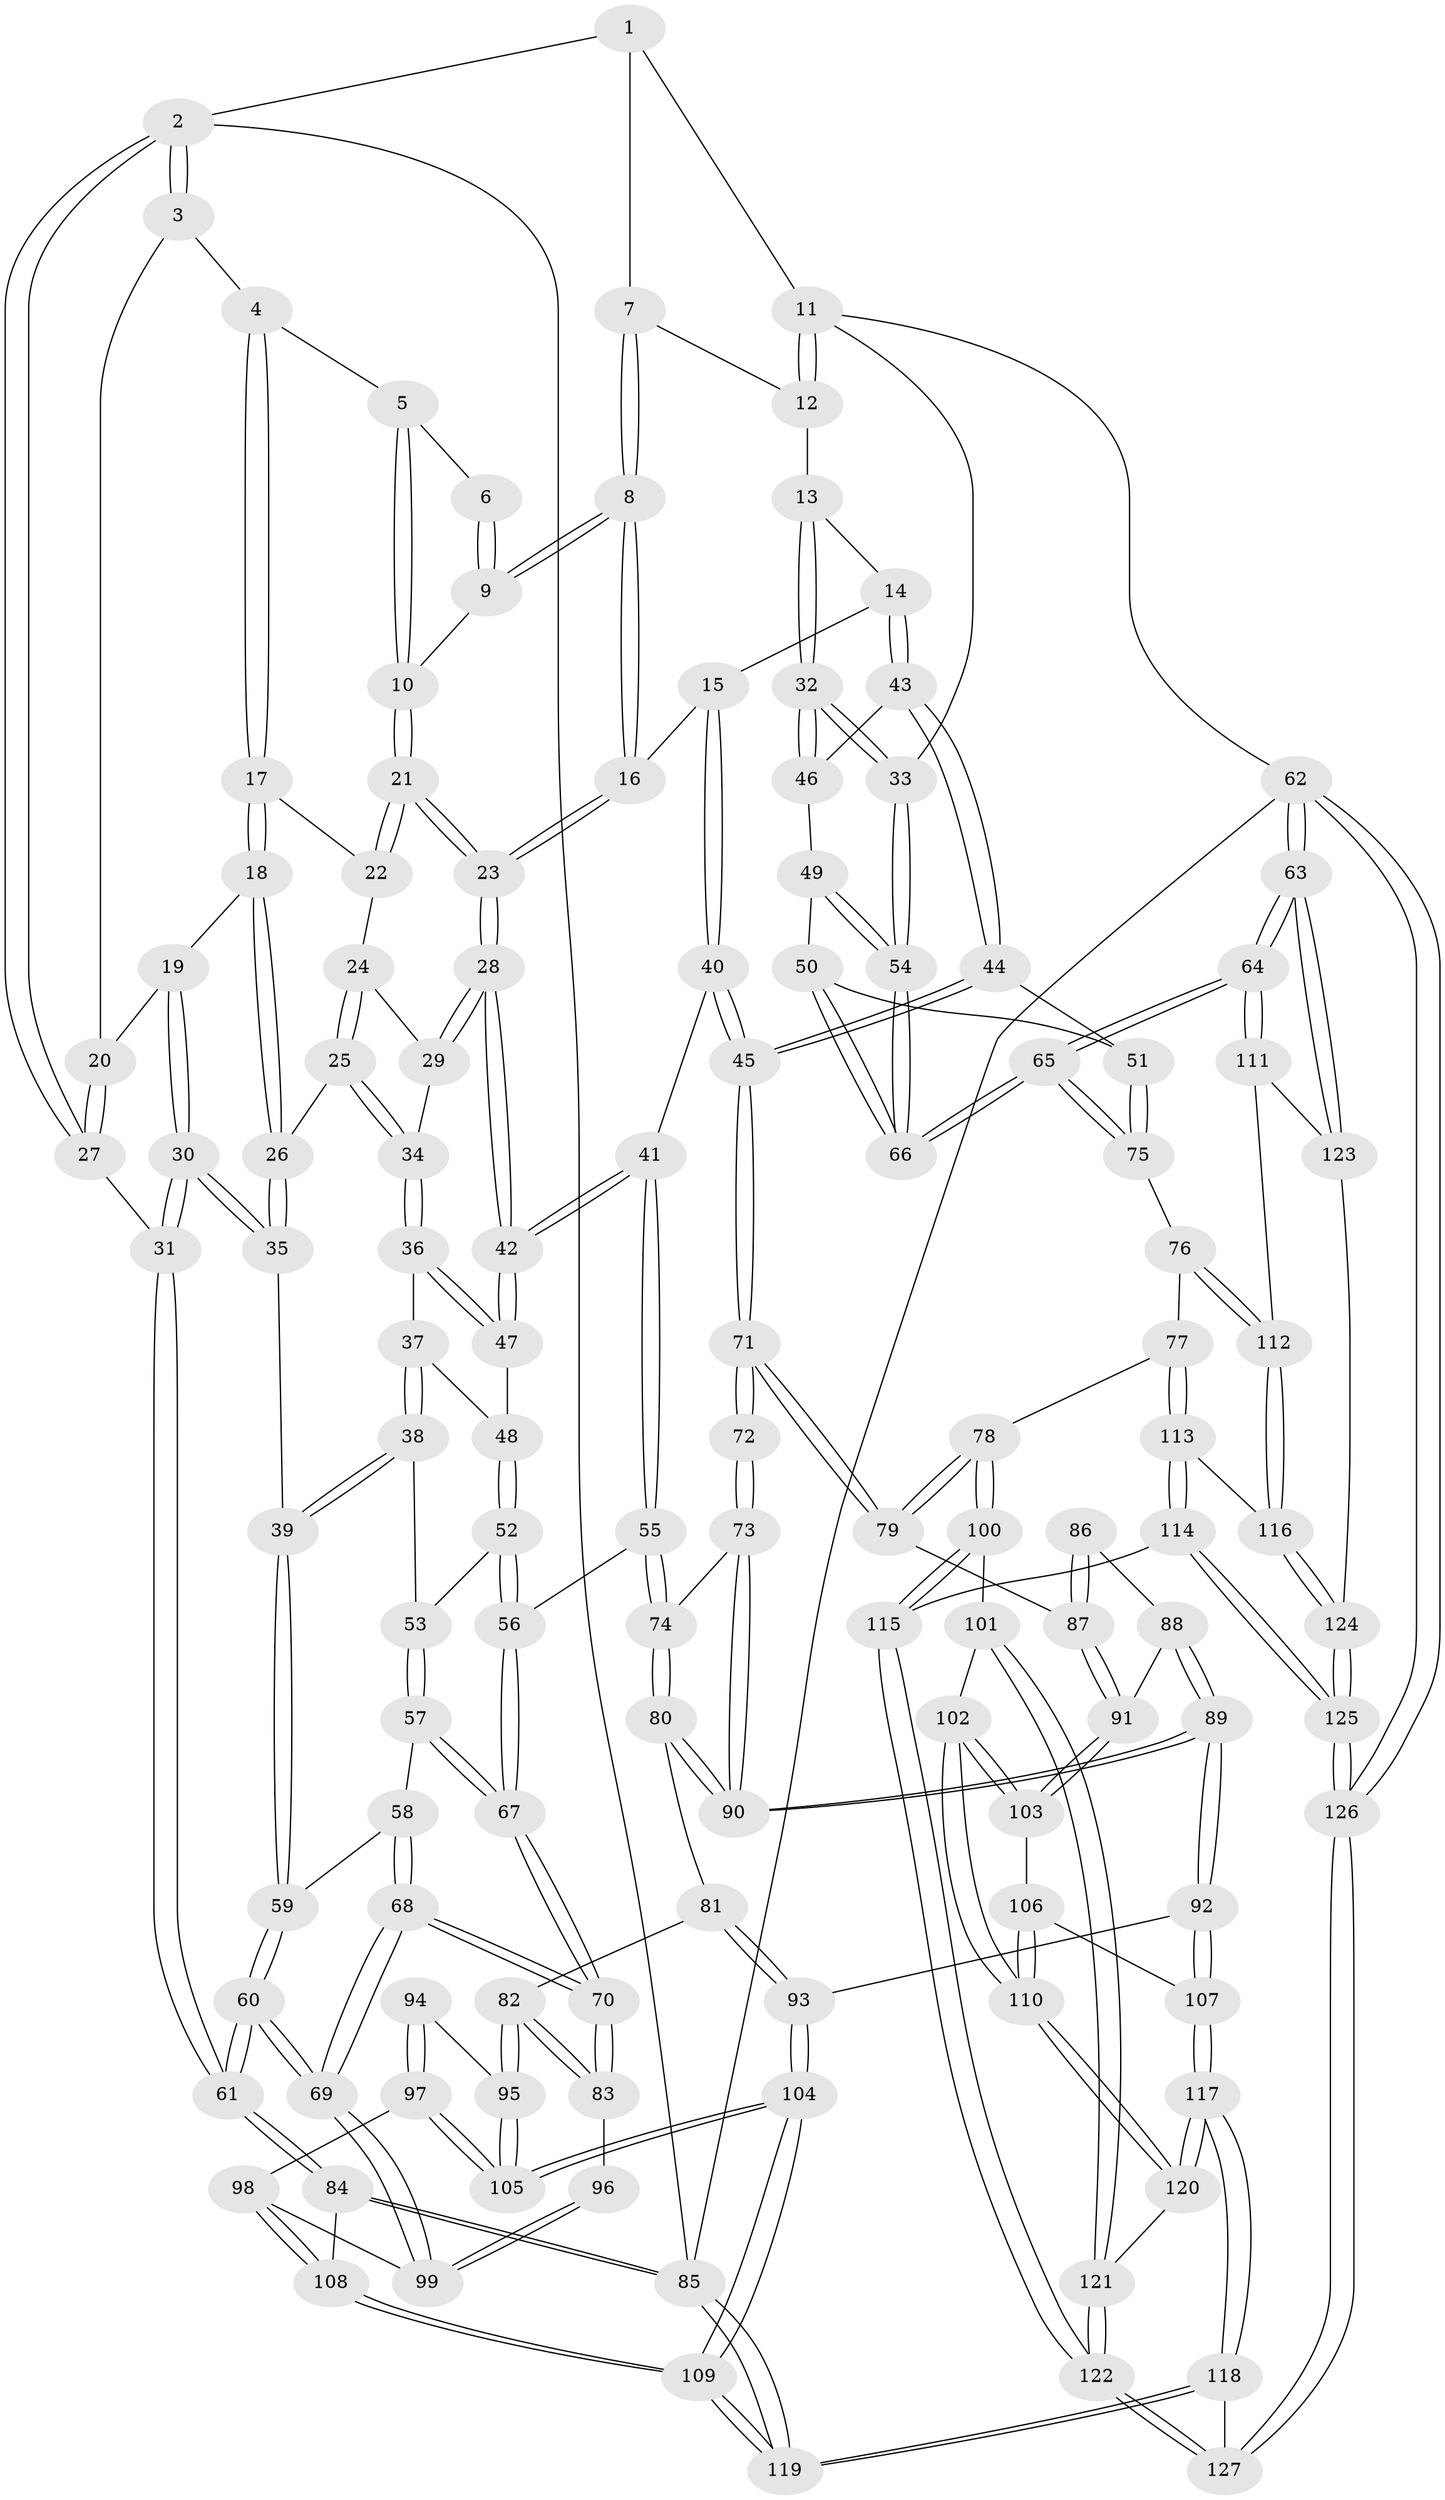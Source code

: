 // Generated by graph-tools (version 1.1) at 2025/02/03/09/25 05:02:00]
// undirected, 127 vertices, 314 edges
graph export_dot {
graph [start="1"]
  node [color=gray90,style=filled];
  1 [pos="+0.8190075171303339+0"];
  2 [pos="+0+0"];
  3 [pos="+0.31219866423384723+0"];
  4 [pos="+0.34643314617512677+0"];
  5 [pos="+0.4291175658242958+0"];
  6 [pos="+0.5238225036711077+0"];
  7 [pos="+0.809199132382179+0"];
  8 [pos="+0.7574021066007369+0.07143855476279017"];
  9 [pos="+0.664881038499162+0.08622072902049435"];
  10 [pos="+0.6643320034357691+0.08636605869733581"];
  11 [pos="+1+0.09644537681859924"];
  12 [pos="+0.9142046348633703+0.05026769527832875"];
  13 [pos="+0.9545085432093232+0.1822014148064211"];
  14 [pos="+0.8224701047532486+0.23448166513473231"];
  15 [pos="+0.7940503931792452+0.21841198566361777"];
  16 [pos="+0.7933592513764889+0.21770667505592906"];
  17 [pos="+0.3497977713663053+0"];
  18 [pos="+0.1808973141670503+0.2187606734557815"];
  19 [pos="+0.11903174322351982+0.17770939058866486"];
  20 [pos="+0.07926150921871607+0.1331507463618513"];
  21 [pos="+0.5463283921211788+0.14274870703033968"];
  22 [pos="+0.4010619674365483+0.01673113829200599"];
  23 [pos="+0.5692652371671814+0.25635637568218633"];
  24 [pos="+0.36314306252989914+0.15134316614314128"];
  25 [pos="+0.2228361972013093+0.23668614072919508"];
  26 [pos="+0.18430653276459127+0.22436380834350658"];
  27 [pos="+0+0.10292703454622851"];
  28 [pos="+0.5159562448665268+0.38195938865260304"];
  29 [pos="+0.38422585011052557+0.2413000986364651"];
  30 [pos="+0+0.3627116232368917"];
  31 [pos="+0+0.3624474357574907"];
  32 [pos="+1+0.20602370371801065"];
  33 [pos="+1+0.2020043126331248"];
  34 [pos="+0.2755891826734128+0.3061599861000414"];
  35 [pos="+0.09742486403961186+0.3793003313694081"];
  36 [pos="+0.276482648157974+0.31329429976675677"];
  37 [pos="+0.24087819553930984+0.3801978520271091"];
  38 [pos="+0.19656255431223704+0.40900630231075946"];
  39 [pos="+0.10741265556904743+0.3882618563270536"];
  40 [pos="+0.6217174527511488+0.4747826207043693"];
  41 [pos="+0.5235370545592305+0.41466660285048484"];
  42 [pos="+0.5157697269359707+0.39624836380646394"];
  43 [pos="+0.8637436787958565+0.34805207988616405"];
  44 [pos="+0.777633914254419+0.5041869740474576"];
  45 [pos="+0.6767564773086862+0.5285182349086294"];
  46 [pos="+0.875190251672876+0.35041076950704003"];
  47 [pos="+0.41130243966295216+0.38720489420420706"];
  48 [pos="+0.3167707207243455+0.41951531444171214"];
  49 [pos="+0.9807693301455002+0.4148862590371381"];
  50 [pos="+0.8887490198773932+0.5174774902610867"];
  51 [pos="+0.784891835049969+0.5076432742241139"];
  52 [pos="+0.2843809171054294+0.5082347839832458"];
  53 [pos="+0.1993872247568354+0.41496833158278124"];
  54 [pos="+1+0.46015190977644865"];
  55 [pos="+0.40501872572074876+0.5481156992787437"];
  56 [pos="+0.2863233915788588+0.5144150820645491"];
  57 [pos="+0.18126767260248572+0.5600816218368126"];
  58 [pos="+0.1143172504107887+0.5394866125395849"];
  59 [pos="+0.10884495194446757+0.4551833194657659"];
  60 [pos="+0+0.6652497883982702"];
  61 [pos="+0+0.6655850461176162"];
  62 [pos="+1+1"];
  63 [pos="+1+1"];
  64 [pos="+1+0.7868990703966201"];
  65 [pos="+1+0.6923901862397872"];
  66 [pos="+1+0.6522591958403746"];
  67 [pos="+0.21137496433189196+0.5823193929322477"];
  68 [pos="+0+0.6335869296102643"];
  69 [pos="+0+0.6644804552489261"];
  70 [pos="+0.22146749757879886+0.6636914832643546"];
  71 [pos="+0.6744313703560257+0.5453474532615766"];
  72 [pos="+0.48012496256089965+0.647814523603548"];
  73 [pos="+0.42270516178548667+0.6476317265294989"];
  74 [pos="+0.39954393993097964+0.6114912803445751"];
  75 [pos="+0.9437476175647578+0.7368191938051841"];
  76 [pos="+0.9277253364032894+0.7460225967241767"];
  77 [pos="+0.8448145615170184+0.7692595612498891"];
  78 [pos="+0.7418566571482536+0.7148688629753828"];
  79 [pos="+0.6747514174586607+0.6271442966859024"];
  80 [pos="+0.2788084997370084+0.6678400127866758"];
  81 [pos="+0.2615941869717237+0.6742718736115905"];
  82 [pos="+0.23181254039406507+0.6763556292935015"];
  83 [pos="+0.22381346921400763+0.6676645131281409"];
  84 [pos="+0+0.7093214817706132"];
  85 [pos="+0+1"];
  86 [pos="+0.5278904451637196+0.6785988659315476"];
  87 [pos="+0.6698026306619191+0.6323928166054704"];
  88 [pos="+0.519384167007639+0.7084482994079193"];
  89 [pos="+0.4360891769332108+0.775325182041757"];
  90 [pos="+0.4336643058110985+0.7604307149407342"];
  91 [pos="+0.6035272784788698+0.7343049051384858"];
  92 [pos="+0.43471347920334313+0.794770890203596"];
  93 [pos="+0.39260714489432635+0.7941579528849595"];
  94 [pos="+0.1496249049355285+0.7421766319172665"];
  95 [pos="+0.23131525187524923+0.6808629272493354"];
  96 [pos="+0.09631870246685098+0.7310299509373487"];
  97 [pos="+0.12025993251909557+0.7917066532205642"];
  98 [pos="+0.10773106500520455+0.793078122859893"];
  99 [pos="+0.05617598675619489+0.7455942441251651"];
  100 [pos="+0.6644109638772498+0.8544331392711393"];
  101 [pos="+0.6513474733832643+0.8544530789833967"];
  102 [pos="+0.6161005974501711+0.8438758671329645"];
  103 [pos="+0.5783981922616758+0.8001281965974868"];
  104 [pos="+0.24838268756150042+0.8347958331495064"];
  105 [pos="+0.23166295086026012+0.8009519888860794"];
  106 [pos="+0.5143385105955884+0.8034645362178728"];
  107 [pos="+0.4428749298015313+0.8056787755912829"];
  108 [pos="+0.0973377189040112+0.9071243097713181"];
  109 [pos="+0.1986895185855399+1"];
  110 [pos="+0.559537827433155+0.9281286695300572"];
  111 [pos="+0.9546676955473982+0.9125485463419577"];
  112 [pos="+0.9255546346662752+0.7995230548946917"];
  113 [pos="+0.7959298601109996+0.8848650915751967"];
  114 [pos="+0.7701096935229145+0.915223401934238"];
  115 [pos="+0.7516369777896337+0.9111099196216774"];
  116 [pos="+0.9089201608435062+0.9169291313360394"];
  117 [pos="+0.43897099152068125+0.9529692362384624"];
  118 [pos="+0.28946511623587784+1"];
  119 [pos="+0.2165226527483908+1"];
  120 [pos="+0.5576867156733526+0.9310724729204687"];
  121 [pos="+0.6248001090165408+0.988451870412609"];
  122 [pos="+0.627915195463544+0.9940924446895928"];
  123 [pos="+0.9274177486327928+0.9369773663966423"];
  124 [pos="+0.9218976793072943+0.9361155683140928"];
  125 [pos="+0.8109959569936976+1"];
  126 [pos="+0.8144618641237104+1"];
  127 [pos="+0.6270386679254163+1"];
  1 -- 2;
  1 -- 7;
  1 -- 11;
  2 -- 3;
  2 -- 3;
  2 -- 27;
  2 -- 27;
  2 -- 85;
  3 -- 4;
  3 -- 20;
  4 -- 5;
  4 -- 17;
  4 -- 17;
  5 -- 6;
  5 -- 10;
  5 -- 10;
  6 -- 9;
  6 -- 9;
  7 -- 8;
  7 -- 8;
  7 -- 12;
  8 -- 9;
  8 -- 9;
  8 -- 16;
  8 -- 16;
  9 -- 10;
  10 -- 21;
  10 -- 21;
  11 -- 12;
  11 -- 12;
  11 -- 33;
  11 -- 62;
  12 -- 13;
  13 -- 14;
  13 -- 32;
  13 -- 32;
  14 -- 15;
  14 -- 43;
  14 -- 43;
  15 -- 16;
  15 -- 40;
  15 -- 40;
  16 -- 23;
  16 -- 23;
  17 -- 18;
  17 -- 18;
  17 -- 22;
  18 -- 19;
  18 -- 26;
  18 -- 26;
  19 -- 20;
  19 -- 30;
  19 -- 30;
  20 -- 27;
  20 -- 27;
  21 -- 22;
  21 -- 22;
  21 -- 23;
  21 -- 23;
  22 -- 24;
  23 -- 28;
  23 -- 28;
  24 -- 25;
  24 -- 25;
  24 -- 29;
  25 -- 26;
  25 -- 34;
  25 -- 34;
  26 -- 35;
  26 -- 35;
  27 -- 31;
  28 -- 29;
  28 -- 29;
  28 -- 42;
  28 -- 42;
  29 -- 34;
  30 -- 31;
  30 -- 31;
  30 -- 35;
  30 -- 35;
  31 -- 61;
  31 -- 61;
  32 -- 33;
  32 -- 33;
  32 -- 46;
  32 -- 46;
  33 -- 54;
  33 -- 54;
  34 -- 36;
  34 -- 36;
  35 -- 39;
  36 -- 37;
  36 -- 47;
  36 -- 47;
  37 -- 38;
  37 -- 38;
  37 -- 48;
  38 -- 39;
  38 -- 39;
  38 -- 53;
  39 -- 59;
  39 -- 59;
  40 -- 41;
  40 -- 45;
  40 -- 45;
  41 -- 42;
  41 -- 42;
  41 -- 55;
  41 -- 55;
  42 -- 47;
  42 -- 47;
  43 -- 44;
  43 -- 44;
  43 -- 46;
  44 -- 45;
  44 -- 45;
  44 -- 51;
  45 -- 71;
  45 -- 71;
  46 -- 49;
  47 -- 48;
  48 -- 52;
  48 -- 52;
  49 -- 50;
  49 -- 54;
  49 -- 54;
  50 -- 51;
  50 -- 66;
  50 -- 66;
  51 -- 75;
  51 -- 75;
  52 -- 53;
  52 -- 56;
  52 -- 56;
  53 -- 57;
  53 -- 57;
  54 -- 66;
  54 -- 66;
  55 -- 56;
  55 -- 74;
  55 -- 74;
  56 -- 67;
  56 -- 67;
  57 -- 58;
  57 -- 67;
  57 -- 67;
  58 -- 59;
  58 -- 68;
  58 -- 68;
  59 -- 60;
  59 -- 60;
  60 -- 61;
  60 -- 61;
  60 -- 69;
  60 -- 69;
  61 -- 84;
  61 -- 84;
  62 -- 63;
  62 -- 63;
  62 -- 126;
  62 -- 126;
  62 -- 85;
  63 -- 64;
  63 -- 64;
  63 -- 123;
  63 -- 123;
  64 -- 65;
  64 -- 65;
  64 -- 111;
  64 -- 111;
  65 -- 66;
  65 -- 66;
  65 -- 75;
  65 -- 75;
  67 -- 70;
  67 -- 70;
  68 -- 69;
  68 -- 69;
  68 -- 70;
  68 -- 70;
  69 -- 99;
  69 -- 99;
  70 -- 83;
  70 -- 83;
  71 -- 72;
  71 -- 72;
  71 -- 79;
  71 -- 79;
  72 -- 73;
  72 -- 73;
  73 -- 74;
  73 -- 90;
  73 -- 90;
  74 -- 80;
  74 -- 80;
  75 -- 76;
  76 -- 77;
  76 -- 112;
  76 -- 112;
  77 -- 78;
  77 -- 113;
  77 -- 113;
  78 -- 79;
  78 -- 79;
  78 -- 100;
  78 -- 100;
  79 -- 87;
  80 -- 81;
  80 -- 90;
  80 -- 90;
  81 -- 82;
  81 -- 93;
  81 -- 93;
  82 -- 83;
  82 -- 83;
  82 -- 95;
  82 -- 95;
  83 -- 96;
  84 -- 85;
  84 -- 85;
  84 -- 108;
  85 -- 119;
  85 -- 119;
  86 -- 87;
  86 -- 87;
  86 -- 88;
  87 -- 91;
  87 -- 91;
  88 -- 89;
  88 -- 89;
  88 -- 91;
  89 -- 90;
  89 -- 90;
  89 -- 92;
  89 -- 92;
  91 -- 103;
  91 -- 103;
  92 -- 93;
  92 -- 107;
  92 -- 107;
  93 -- 104;
  93 -- 104;
  94 -- 95;
  94 -- 97;
  94 -- 97;
  95 -- 105;
  95 -- 105;
  96 -- 99;
  96 -- 99;
  97 -- 98;
  97 -- 105;
  97 -- 105;
  98 -- 99;
  98 -- 108;
  98 -- 108;
  100 -- 101;
  100 -- 115;
  100 -- 115;
  101 -- 102;
  101 -- 121;
  101 -- 121;
  102 -- 103;
  102 -- 103;
  102 -- 110;
  102 -- 110;
  103 -- 106;
  104 -- 105;
  104 -- 105;
  104 -- 109;
  104 -- 109;
  106 -- 107;
  106 -- 110;
  106 -- 110;
  107 -- 117;
  107 -- 117;
  108 -- 109;
  108 -- 109;
  109 -- 119;
  109 -- 119;
  110 -- 120;
  110 -- 120;
  111 -- 112;
  111 -- 123;
  112 -- 116;
  112 -- 116;
  113 -- 114;
  113 -- 114;
  113 -- 116;
  114 -- 115;
  114 -- 125;
  114 -- 125;
  115 -- 122;
  115 -- 122;
  116 -- 124;
  116 -- 124;
  117 -- 118;
  117 -- 118;
  117 -- 120;
  117 -- 120;
  118 -- 119;
  118 -- 119;
  118 -- 127;
  120 -- 121;
  121 -- 122;
  121 -- 122;
  122 -- 127;
  122 -- 127;
  123 -- 124;
  124 -- 125;
  124 -- 125;
  125 -- 126;
  125 -- 126;
  126 -- 127;
  126 -- 127;
}
